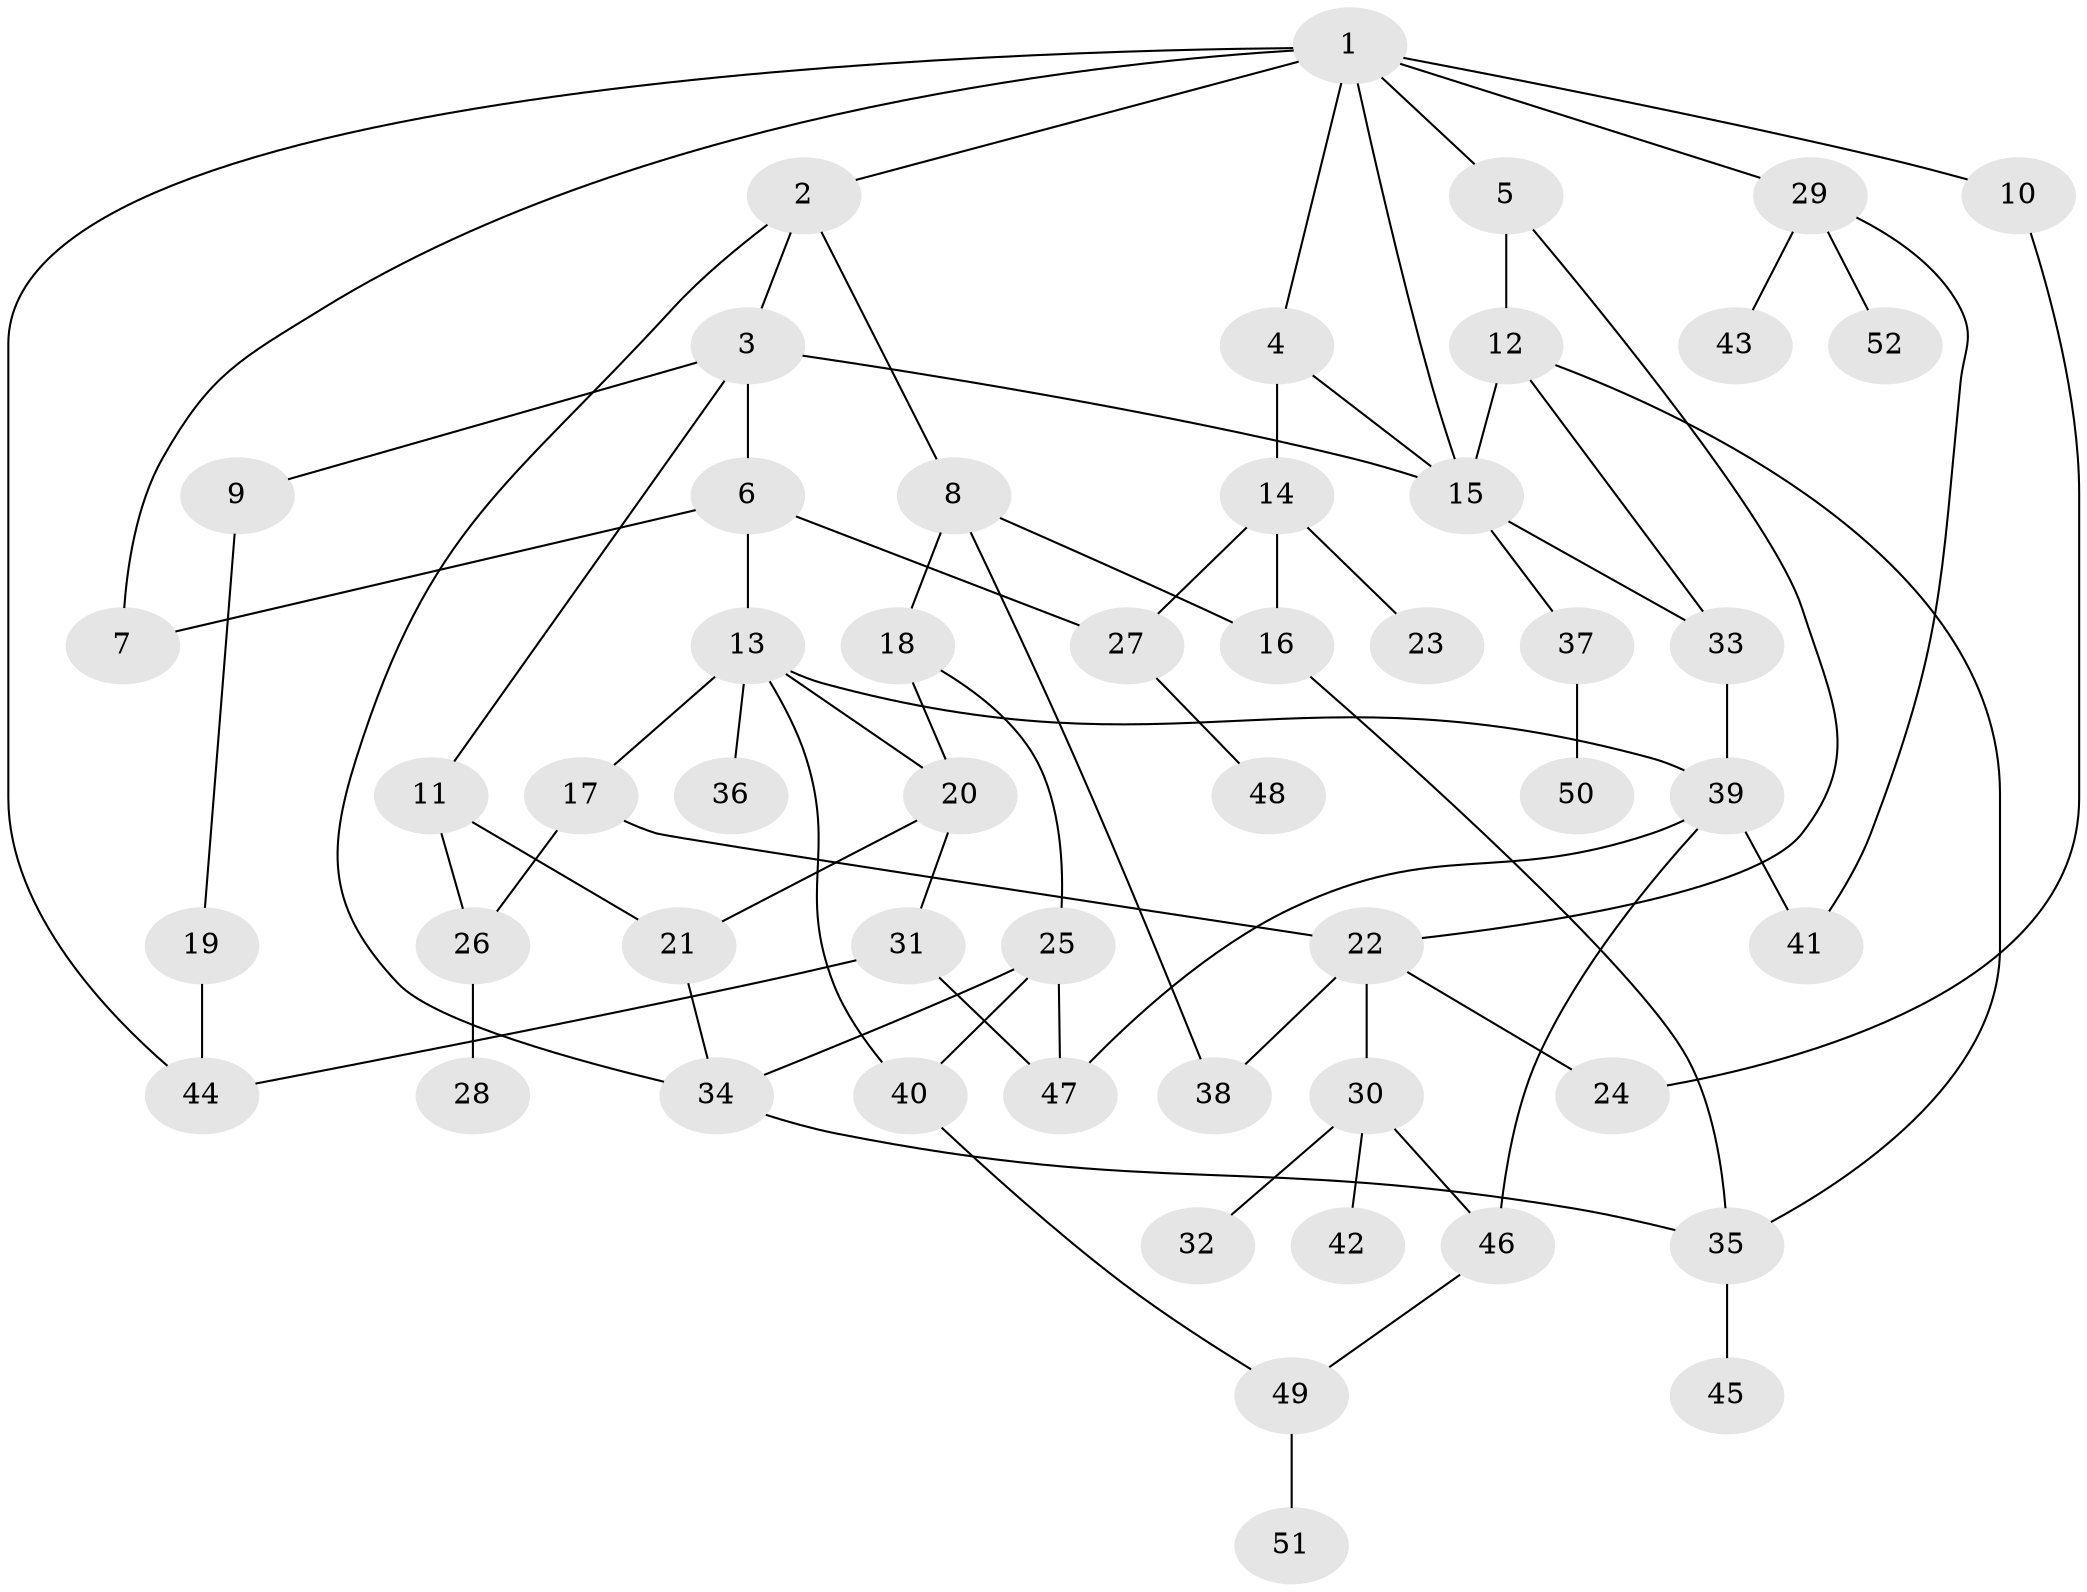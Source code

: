 // Generated by graph-tools (version 1.1) at 2025/10/02/27/25 16:10:53]
// undirected, 52 vertices, 77 edges
graph export_dot {
graph [start="1"]
  node [color=gray90,style=filled];
  1;
  2;
  3;
  4;
  5;
  6;
  7;
  8;
  9;
  10;
  11;
  12;
  13;
  14;
  15;
  16;
  17;
  18;
  19;
  20;
  21;
  22;
  23;
  24;
  25;
  26;
  27;
  28;
  29;
  30;
  31;
  32;
  33;
  34;
  35;
  36;
  37;
  38;
  39;
  40;
  41;
  42;
  43;
  44;
  45;
  46;
  47;
  48;
  49;
  50;
  51;
  52;
  1 -- 2;
  1 -- 4;
  1 -- 5;
  1 -- 7;
  1 -- 10;
  1 -- 15;
  1 -- 29;
  1 -- 44;
  2 -- 3;
  2 -- 8;
  2 -- 34;
  3 -- 6;
  3 -- 9;
  3 -- 11;
  3 -- 15;
  4 -- 14;
  4 -- 15;
  5 -- 12;
  5 -- 22;
  6 -- 13;
  6 -- 27;
  6 -- 7;
  8 -- 16;
  8 -- 18;
  8 -- 38;
  9 -- 19;
  10 -- 24;
  11 -- 26;
  11 -- 21;
  12 -- 33;
  12 -- 15;
  12 -- 35;
  13 -- 17;
  13 -- 36;
  13 -- 39;
  13 -- 40;
  13 -- 20;
  14 -- 23;
  14 -- 16;
  14 -- 27;
  15 -- 37;
  15 -- 33;
  16 -- 35;
  17 -- 26;
  17 -- 22;
  18 -- 20;
  18 -- 25;
  19 -- 44;
  20 -- 21;
  20 -- 31;
  21 -- 34;
  22 -- 30;
  22 -- 38;
  22 -- 24;
  25 -- 34;
  25 -- 40;
  25 -- 47;
  26 -- 28;
  27 -- 48;
  29 -- 41;
  29 -- 43;
  29 -- 52;
  30 -- 32;
  30 -- 42;
  30 -- 46;
  31 -- 44;
  31 -- 47;
  33 -- 39;
  34 -- 35;
  35 -- 45;
  37 -- 50;
  39 -- 47;
  39 -- 41;
  39 -- 46;
  40 -- 49;
  46 -- 49;
  49 -- 51;
}
